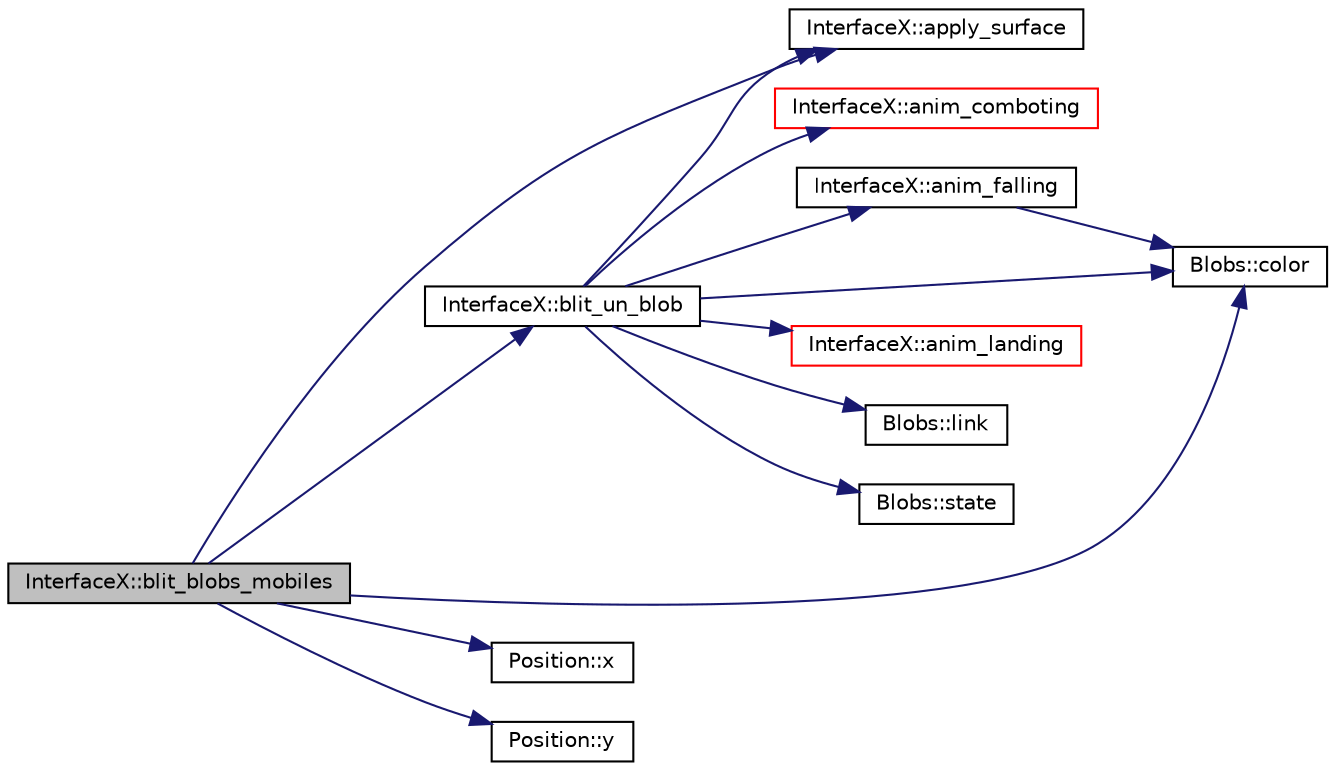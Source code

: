 digraph G
{
  bgcolor="transparent";
  edge [fontname="Helvetica",fontsize="10",labelfontname="Helvetica",labelfontsize="10"];
  node [fontname="Helvetica",fontsize="10",shape=record];
  rankdir=LR;
  Node1 [label="InterfaceX::blit_blobs_mobiles",height=0.2,width=0.4,color="black", fillcolor="grey75", style="filled" fontcolor="black"];
  Node1 -> Node2 [color="midnightblue",fontsize="10",style="solid",fontname="Helvetica"];
  Node2 [label="InterfaceX::apply_surface",height=0.2,width=0.4,color="black",URL="$a00011.html#a7b7e5b7ff85bbcaf82c5bc75d481118d"];
  Node1 -> Node3 [color="midnightblue",fontsize="10",style="solid",fontname="Helvetica"];
  Node3 [label="InterfaceX::blit_un_blob",height=0.2,width=0.4,color="black",URL="$a00011.html#a1c61cf8412148067616fd92b409f11eb"];
  Node3 -> Node4 [color="midnightblue",fontsize="10",style="solid",fontname="Helvetica"];
  Node4 [label="InterfaceX::anim_comboting",height=0.2,width=0.4,color="red",URL="$a00011.html#a9560986497eadbcec1245b55837b05c4"];
  Node3 -> Node5 [color="midnightblue",fontsize="10",style="solid",fontname="Helvetica"];
  Node5 [label="InterfaceX::anim_falling",height=0.2,width=0.4,color="black",URL="$a00011.html#a9e3b255d376a942c02473defaf58c0d9"];
  Node5 -> Node6 [color="midnightblue",fontsize="10",style="solid",fontname="Helvetica"];
  Node6 [label="Blobs::color",height=0.2,width=0.4,color="black",URL="$a00002.html#a0c301f42dbf74a239f6e94f396eb33d9"];
  Node3 -> Node7 [color="midnightblue",fontsize="10",style="solid",fontname="Helvetica"];
  Node7 [label="InterfaceX::anim_landing",height=0.2,width=0.4,color="red",URL="$a00011.html#ae177a43e82f45e6610d86baf7460da22"];
  Node3 -> Node2 [color="midnightblue",fontsize="10",style="solid",fontname="Helvetica"];
  Node3 -> Node6 [color="midnightblue",fontsize="10",style="solid",fontname="Helvetica"];
  Node3 -> Node8 [color="midnightblue",fontsize="10",style="solid",fontname="Helvetica"];
  Node8 [label="Blobs::link",height=0.2,width=0.4,color="black",URL="$a00002.html#a66f8b006e5b94590fa9897734884615c"];
  Node3 -> Node9 [color="midnightblue",fontsize="10",style="solid",fontname="Helvetica"];
  Node9 [label="Blobs::state",height=0.2,width=0.4,color="black",URL="$a00002.html#aee05e24d1502a39838c0c2457973ed92"];
  Node1 -> Node6 [color="midnightblue",fontsize="10",style="solid",fontname="Helvetica"];
  Node1 -> Node10 [color="midnightblue",fontsize="10",style="solid",fontname="Helvetica"];
  Node10 [label="Position::x",height=0.2,width=0.4,color="black",URL="$a00014.html#a0841d002439a9ce95e6648743f40d304"];
  Node1 -> Node11 [color="midnightblue",fontsize="10",style="solid",fontname="Helvetica"];
  Node11 [label="Position::y",height=0.2,width=0.4,color="black",URL="$a00014.html#a6aefe2530c6dbb86834ab51a6efbad4a"];
}
